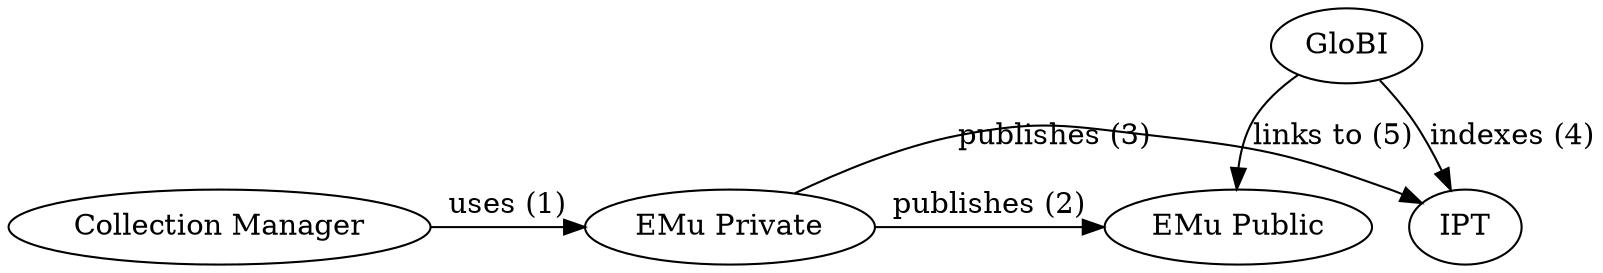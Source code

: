 digraph pairwise {
    #rankdir=LR;
    #labelloc="t";
    #label="Arctos <> GloBI integration";
    a1 [label="Collection Manager"];
    b1 [label="EMu Private"];
    c1 [label="EMu Public"];
    d1 [label="IPT"];
    e1 [label="GloBI"];
    { rank=same;
    a1 -> b1 [label="uses (1)"];
    b1 -> c1 [label="publishes (2)"];
    b1 -> d1 [label="publishes (3)"];
    };
    { 

    e1 -> d1 [label="indexes (4)"];
    e1 -> c1 [label="links to (5)"];
    };
}

